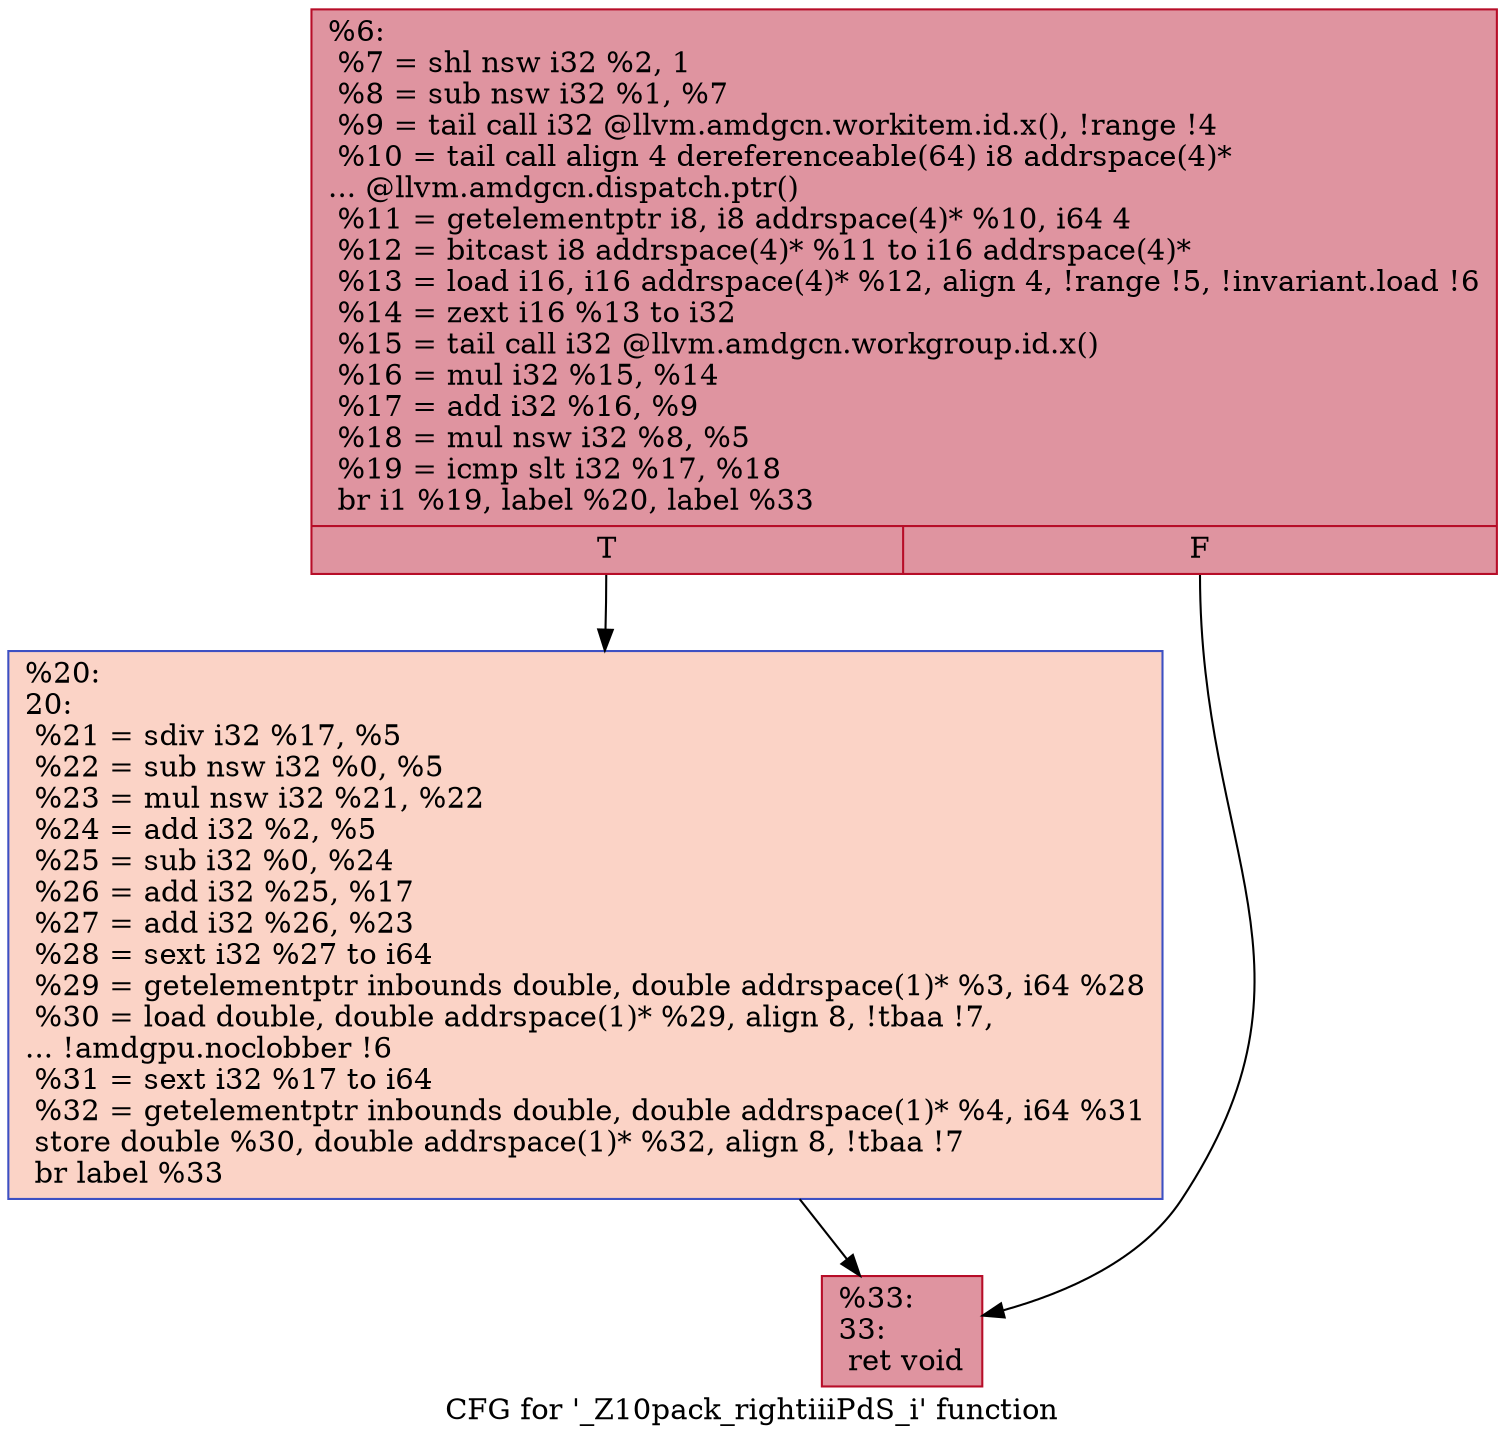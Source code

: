 digraph "CFG for '_Z10pack_rightiiiPdS_i' function" {
	label="CFG for '_Z10pack_rightiiiPdS_i' function";

	Node0x484e200 [shape=record,color="#b70d28ff", style=filled, fillcolor="#b70d2870",label="{%6:\l  %7 = shl nsw i32 %2, 1\l  %8 = sub nsw i32 %1, %7\l  %9 = tail call i32 @llvm.amdgcn.workitem.id.x(), !range !4\l  %10 = tail call align 4 dereferenceable(64) i8 addrspace(4)*\l... @llvm.amdgcn.dispatch.ptr()\l  %11 = getelementptr i8, i8 addrspace(4)* %10, i64 4\l  %12 = bitcast i8 addrspace(4)* %11 to i16 addrspace(4)*\l  %13 = load i16, i16 addrspace(4)* %12, align 4, !range !5, !invariant.load !6\l  %14 = zext i16 %13 to i32\l  %15 = tail call i32 @llvm.amdgcn.workgroup.id.x()\l  %16 = mul i32 %15, %14\l  %17 = add i32 %16, %9\l  %18 = mul nsw i32 %8, %5\l  %19 = icmp slt i32 %17, %18\l  br i1 %19, label %20, label %33\l|{<s0>T|<s1>F}}"];
	Node0x484e200:s0 -> Node0x48502f0;
	Node0x484e200:s1 -> Node0x4850380;
	Node0x48502f0 [shape=record,color="#3d50c3ff", style=filled, fillcolor="#f59c7d70",label="{%20:\l20:                                               \l  %21 = sdiv i32 %17, %5\l  %22 = sub nsw i32 %0, %5\l  %23 = mul nsw i32 %21, %22\l  %24 = add i32 %2, %5\l  %25 = sub i32 %0, %24\l  %26 = add i32 %25, %17\l  %27 = add i32 %26, %23\l  %28 = sext i32 %27 to i64\l  %29 = getelementptr inbounds double, double addrspace(1)* %3, i64 %28\l  %30 = load double, double addrspace(1)* %29, align 8, !tbaa !7,\l... !amdgpu.noclobber !6\l  %31 = sext i32 %17 to i64\l  %32 = getelementptr inbounds double, double addrspace(1)* %4, i64 %31\l  store double %30, double addrspace(1)* %32, align 8, !tbaa !7\l  br label %33\l}"];
	Node0x48502f0 -> Node0x4850380;
	Node0x4850380 [shape=record,color="#b70d28ff", style=filled, fillcolor="#b70d2870",label="{%33:\l33:                                               \l  ret void\l}"];
}
